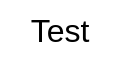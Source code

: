 <mxfile version="24.6.4" type="github">
  <diagram name="Page-1" id="ag6JNuV7a8AcbBvIRJaS">
    <mxGraphModel dx="961" dy="732" grid="0" gridSize="10" guides="1" tooltips="1" connect="1" arrows="1" fold="1" page="0" pageScale="1" pageWidth="850" pageHeight="1100" math="0" shadow="0">
      <root>
        <mxCell id="0" />
        <mxCell id="1" parent="0" />
        <mxCell id="TvcHqp0yRJ0g6OFCFb6s-1" value="Test" style="text;html=1;align=center;verticalAlign=middle;whiteSpace=wrap;rounded=0;fontSize=16;" vertex="1" parent="1">
          <mxGeometry x="125" y="115" width="60" height="30" as="geometry" />
        </mxCell>
      </root>
    </mxGraphModel>
  </diagram>
</mxfile>
